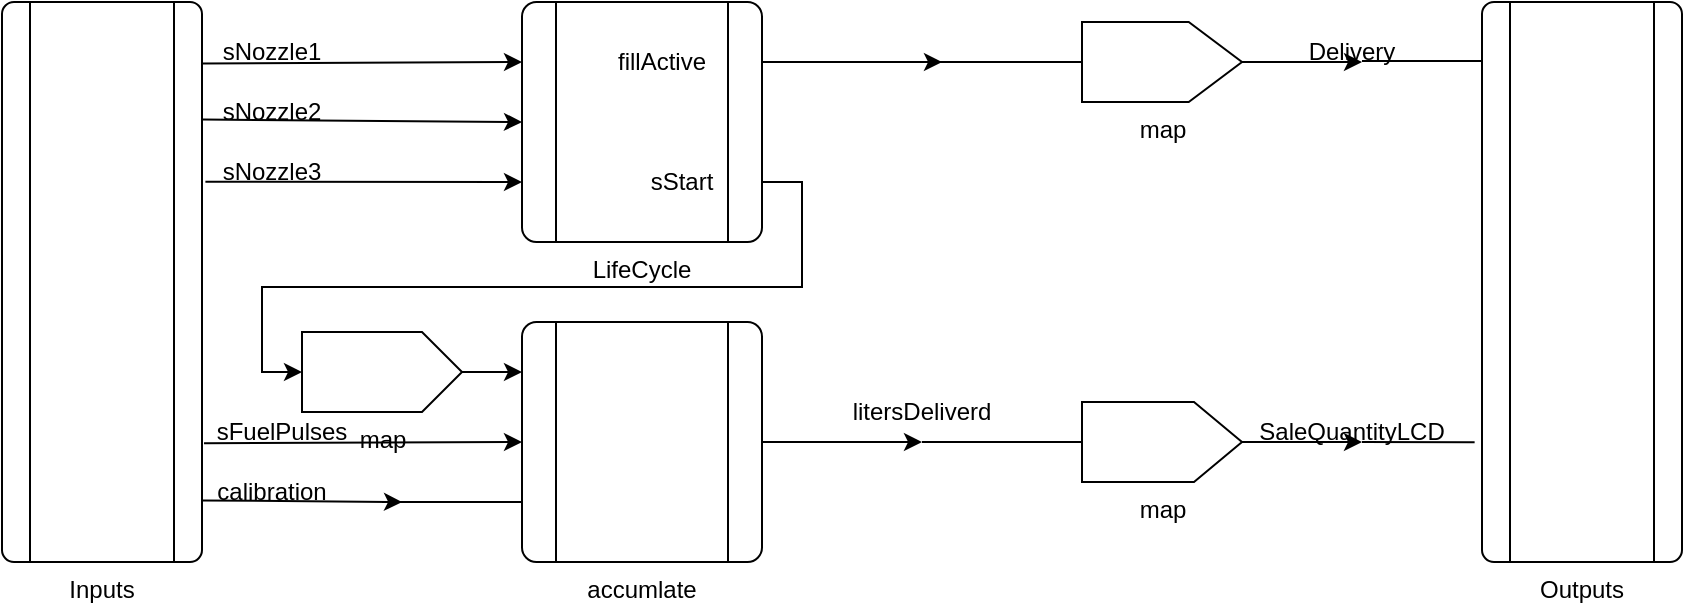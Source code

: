 <mxfile version="24.2.8" type="github">
  <diagram name="AccumlatePulsesPump." id="wVio-Arp3dbuSzPW5P6V">
    <mxGraphModel dx="1621" dy="446" grid="1" gridSize="10" guides="1" tooltips="1" connect="1" arrows="1" fold="1" page="1" pageScale="1" pageWidth="827" pageHeight="1169" math="0" shadow="0">
      <root>
        <mxCell id="0" />
        <mxCell id="1" parent="0" />
        <mxCell id="iZZwSgn-ido5hC3XOMQO-1" value="map" style="verticalLabelPosition=bottom;verticalAlign=top;html=1;shape=offPageConnector;rounded=0;size=0.333;direction=north;" parent="1" vertex="1">
          <mxGeometry x="400" y="130" width="80" height="40" as="geometry" />
        </mxCell>
        <mxCell id="iZZwSgn-ido5hC3XOMQO-2" value="" style="endArrow=classic;html=1;rounded=0;exitX=0.5;exitY=1;exitDx=0;exitDy=0;" parent="1" source="iZZwSgn-ido5hC3XOMQO-1" edge="1">
          <mxGeometry width="50" height="50" relative="1" as="geometry">
            <mxPoint x="390" y="320" as="sourcePoint" />
            <mxPoint x="540" y="150" as="targetPoint" />
          </mxGeometry>
        </mxCell>
        <mxCell id="iZZwSgn-ido5hC3XOMQO-4" value="Delivery" style="text;html=1;align=center;verticalAlign=middle;whiteSpace=wrap;rounded=0;" parent="1" vertex="1">
          <mxGeometry x="505" y="130" width="60" height="30" as="geometry" />
        </mxCell>
        <mxCell id="iZZwSgn-ido5hC3XOMQO-5" value="map" style="verticalLabelPosition=bottom;verticalAlign=top;html=1;shape=offPageConnector;rounded=0;size=0.3;direction=north;" parent="1" vertex="1">
          <mxGeometry x="400" y="320" width="80" height="40" as="geometry" />
        </mxCell>
        <mxCell id="iZZwSgn-ido5hC3XOMQO-6" value="" style="endArrow=classic;html=1;rounded=0;exitX=0.5;exitY=1;exitDx=0;exitDy=0;" parent="1" source="iZZwSgn-ido5hC3XOMQO-5" edge="1">
          <mxGeometry width="50" height="50" relative="1" as="geometry">
            <mxPoint x="390" y="320" as="sourcePoint" />
            <mxPoint x="540" y="340" as="targetPoint" />
          </mxGeometry>
        </mxCell>
        <mxCell id="iZZwSgn-ido5hC3XOMQO-7" value="SaleQuantityLCD" style="text;html=1;align=center;verticalAlign=middle;whiteSpace=wrap;rounded=0;" parent="1" vertex="1">
          <mxGeometry x="480" y="320" width="110" height="30" as="geometry" />
        </mxCell>
        <mxCell id="iZZwSgn-ido5hC3XOMQO-9" value="" style="endArrow=none;html=1;rounded=0;entryX=-0.037;entryY=0.786;entryDx=0;entryDy=0;entryPerimeter=0;" parent="1" target="ETfnytC6cxr9EeJ-nAlp-3" edge="1">
          <mxGeometry width="50" height="50" relative="1" as="geometry">
            <mxPoint x="540" y="340" as="sourcePoint" />
            <mxPoint x="440" y="270" as="targetPoint" />
          </mxGeometry>
        </mxCell>
        <mxCell id="iZZwSgn-ido5hC3XOMQO-11" style="edgeStyle=orthogonalEdgeStyle;rounded=0;orthogonalLoop=1;jettySize=auto;html=1;exitX=1;exitY=0.5;exitDx=0;exitDy=0;" parent="1" source="iZZwSgn-ido5hC3XOMQO-10" edge="1">
          <mxGeometry relative="1" as="geometry">
            <mxPoint x="320" y="340" as="targetPoint" />
          </mxGeometry>
        </mxCell>
        <mxCell id="iZZwSgn-ido5hC3XOMQO-10" value="accumlate" style="verticalLabelPosition=bottom;verticalAlign=top;html=1;shape=process;whiteSpace=wrap;rounded=1;size=0.14;arcSize=6;" parent="1" vertex="1">
          <mxGeometry x="120" y="280" width="120" height="120" as="geometry" />
        </mxCell>
        <mxCell id="iZZwSgn-ido5hC3XOMQO-12" value="" style="endArrow=none;html=1;rounded=0;exitX=0.5;exitY=0;exitDx=0;exitDy=0;" parent="1" source="iZZwSgn-ido5hC3XOMQO-5" edge="1">
          <mxGeometry width="50" height="50" relative="1" as="geometry">
            <mxPoint x="390" y="320" as="sourcePoint" />
            <mxPoint x="320" y="340" as="targetPoint" />
          </mxGeometry>
        </mxCell>
        <mxCell id="iZZwSgn-ido5hC3XOMQO-13" value="" style="endArrow=none;html=1;rounded=0;" parent="1" edge="1">
          <mxGeometry width="50" height="50" relative="1" as="geometry">
            <mxPoint x="540" y="149.5" as="sourcePoint" />
            <mxPoint x="600" y="149.5" as="targetPoint" />
          </mxGeometry>
        </mxCell>
        <mxCell id="iZZwSgn-ido5hC3XOMQO-15" style="edgeStyle=orthogonalEdgeStyle;rounded=0;orthogonalLoop=1;jettySize=auto;html=1;exitX=1;exitY=0.25;exitDx=0;exitDy=0;" parent="1" source="iZZwSgn-ido5hC3XOMQO-14" edge="1">
          <mxGeometry relative="1" as="geometry">
            <mxPoint x="330" y="150" as="targetPoint" />
            <Array as="points">
              <mxPoint x="290" y="150" />
              <mxPoint x="290" y="150" />
            </Array>
          </mxGeometry>
        </mxCell>
        <mxCell id="iZZwSgn-ido5hC3XOMQO-35" style="edgeStyle=orthogonalEdgeStyle;rounded=0;orthogonalLoop=1;jettySize=auto;html=1;exitX=1;exitY=0.75;exitDx=0;exitDy=0;entryX=0.5;entryY=0;entryDx=0;entryDy=0;" parent="1" source="iZZwSgn-ido5hC3XOMQO-14" target="iZZwSgn-ido5hC3XOMQO-29" edge="1">
          <mxGeometry relative="1" as="geometry" />
        </mxCell>
        <mxCell id="iZZwSgn-ido5hC3XOMQO-14" value="LifeCycle" style="verticalLabelPosition=bottom;verticalAlign=top;html=1;shape=process;whiteSpace=wrap;rounded=1;size=0.14;arcSize=6;" parent="1" vertex="1">
          <mxGeometry x="120" y="120" width="120" height="120" as="geometry" />
        </mxCell>
        <mxCell id="iZZwSgn-ido5hC3XOMQO-17" value="" style="endArrow=classic;html=1;rounded=0;entryX=0;entryY=0.75;entryDx=0;entryDy=0;exitX=1.017;exitY=0.321;exitDx=0;exitDy=0;exitPerimeter=0;" parent="1" source="ETfnytC6cxr9EeJ-nAlp-2" target="iZZwSgn-ido5hC3XOMQO-14" edge="1">
          <mxGeometry width="50" height="50" relative="1" as="geometry">
            <mxPoint x="40" y="210" as="sourcePoint" />
            <mxPoint x="440" y="370" as="targetPoint" />
          </mxGeometry>
        </mxCell>
        <mxCell id="iZZwSgn-ido5hC3XOMQO-18" value="" style="endArrow=classic;html=1;rounded=0;entryX=0;entryY=0.5;entryDx=0;entryDy=0;exitX=1.003;exitY=0.21;exitDx=0;exitDy=0;exitPerimeter=0;" parent="1" source="ETfnytC6cxr9EeJ-nAlp-2" target="iZZwSgn-ido5hC3XOMQO-14" edge="1">
          <mxGeometry width="50" height="50" relative="1" as="geometry">
            <mxPoint x="40" y="180" as="sourcePoint" />
            <mxPoint x="440" y="370" as="targetPoint" />
          </mxGeometry>
        </mxCell>
        <mxCell id="iZZwSgn-ido5hC3XOMQO-19" value="" style="endArrow=classic;html=1;rounded=0;entryX=0;entryY=0.25;entryDx=0;entryDy=0;exitX=1.003;exitY=0.11;exitDx=0;exitDy=0;exitPerimeter=0;" parent="1" source="ETfnytC6cxr9EeJ-nAlp-2" target="iZZwSgn-ido5hC3XOMQO-14" edge="1">
          <mxGeometry width="50" height="50" relative="1" as="geometry">
            <mxPoint x="40" y="150" as="sourcePoint" />
            <mxPoint x="440" y="370" as="targetPoint" />
          </mxGeometry>
        </mxCell>
        <mxCell id="iZZwSgn-ido5hC3XOMQO-20" value="sNozzle1" style="text;html=1;align=center;verticalAlign=middle;whiteSpace=wrap;rounded=0;" parent="1" vertex="1">
          <mxGeometry x="-45" y="130" width="80" height="30" as="geometry" />
        </mxCell>
        <mxCell id="iZZwSgn-ido5hC3XOMQO-21" value="sNozzle2" style="text;html=1;align=center;verticalAlign=middle;whiteSpace=wrap;rounded=0;" parent="1" vertex="1">
          <mxGeometry x="-45" y="160" width="80" height="30" as="geometry" />
        </mxCell>
        <mxCell id="iZZwSgn-ido5hC3XOMQO-22" value="sNozzle3" style="text;html=1;align=center;verticalAlign=middle;whiteSpace=wrap;rounded=0;" parent="1" vertex="1">
          <mxGeometry x="-45" y="190" width="80" height="30" as="geometry" />
        </mxCell>
        <mxCell id="iZZwSgn-ido5hC3XOMQO-23" value="" style="endArrow=none;html=1;rounded=0;entryX=0.5;entryY=0;entryDx=0;entryDy=0;" parent="1" target="iZZwSgn-ido5hC3XOMQO-1" edge="1">
          <mxGeometry width="50" height="50" relative="1" as="geometry">
            <mxPoint x="320" y="150" as="sourcePoint" />
            <mxPoint x="380" y="150" as="targetPoint" />
            <Array as="points" />
          </mxGeometry>
        </mxCell>
        <mxCell id="iZZwSgn-ido5hC3XOMQO-24" value="fillActive" style="text;html=1;align=center;verticalAlign=middle;whiteSpace=wrap;rounded=0;" parent="1" vertex="1">
          <mxGeometry x="160" y="135" width="60" height="30" as="geometry" />
        </mxCell>
        <mxCell id="iZZwSgn-ido5hC3XOMQO-27" style="edgeStyle=orthogonalEdgeStyle;rounded=0;orthogonalLoop=1;jettySize=auto;html=1;exitX=0.5;exitY=1;exitDx=0;exitDy=0;" parent="1" source="iZZwSgn-ido5hC3XOMQO-24" target="iZZwSgn-ido5hC3XOMQO-24" edge="1">
          <mxGeometry relative="1" as="geometry" />
        </mxCell>
        <mxCell id="iZZwSgn-ido5hC3XOMQO-29" value="map" style="verticalLabelPosition=bottom;verticalAlign=top;html=1;shape=offPageConnector;rounded=0;size=0.25;direction=north;" parent="1" vertex="1">
          <mxGeometry x="10" y="285" width="80" height="40" as="geometry" />
        </mxCell>
        <mxCell id="iZZwSgn-ido5hC3XOMQO-34" style="edgeStyle=orthogonalEdgeStyle;rounded=0;orthogonalLoop=1;jettySize=auto;html=1;" parent="1" source="iZZwSgn-ido5hC3XOMQO-29" edge="1">
          <mxGeometry relative="1" as="geometry">
            <mxPoint x="120" y="305" as="targetPoint" />
          </mxGeometry>
        </mxCell>
        <mxCell id="iZZwSgn-ido5hC3XOMQO-36" value="sStart" style="text;html=1;align=center;verticalAlign=middle;whiteSpace=wrap;rounded=0;" parent="1" vertex="1">
          <mxGeometry x="170" y="195" width="60" height="30" as="geometry" />
        </mxCell>
        <mxCell id="iZZwSgn-ido5hC3XOMQO-37" value="" style="endArrow=classic;html=1;rounded=0;entryX=0;entryY=0.5;entryDx=0;entryDy=0;exitX=1.01;exitY=0.788;exitDx=0;exitDy=0;exitPerimeter=0;" parent="1" source="ETfnytC6cxr9EeJ-nAlp-2" target="iZZwSgn-ido5hC3XOMQO-10" edge="1">
          <mxGeometry width="50" height="50" relative="1" as="geometry">
            <mxPoint x="40" y="340" as="sourcePoint" />
            <mxPoint x="350" y="370" as="targetPoint" />
          </mxGeometry>
        </mxCell>
        <mxCell id="iZZwSgn-ido5hC3XOMQO-38" value="sFuelPulses" style="text;html=1;align=center;verticalAlign=middle;whiteSpace=wrap;rounded=0;" parent="1" vertex="1">
          <mxGeometry x="-50" y="320" width="100" height="30" as="geometry" />
        </mxCell>
        <mxCell id="iZZwSgn-ido5hC3XOMQO-41" value="" style="endArrow=classic;html=1;rounded=0;exitX=0.997;exitY=0.89;exitDx=0;exitDy=0;exitPerimeter=0;" parent="1" source="ETfnytC6cxr9EeJ-nAlp-2" edge="1">
          <mxGeometry width="50" height="50" relative="1" as="geometry">
            <mxPoint y="370" as="sourcePoint" />
            <mxPoint x="60" y="370" as="targetPoint" />
          </mxGeometry>
        </mxCell>
        <mxCell id="iZZwSgn-ido5hC3XOMQO-42" value="calibration" style="text;html=1;align=center;verticalAlign=middle;whiteSpace=wrap;rounded=0;" parent="1" vertex="1">
          <mxGeometry x="-50" y="350" width="90" height="30" as="geometry" />
        </mxCell>
        <mxCell id="iZZwSgn-ido5hC3XOMQO-43" value="" style="endArrow=none;html=1;rounded=0;" parent="1" edge="1">
          <mxGeometry width="50" height="50" relative="1" as="geometry">
            <mxPoint x="50" y="370" as="sourcePoint" />
            <mxPoint x="120" y="370" as="targetPoint" />
          </mxGeometry>
        </mxCell>
        <mxCell id="HTJ0A61dYAFWqA-Bpv52-2" value="litersDeliverd" style="text;html=1;align=center;verticalAlign=middle;whiteSpace=wrap;rounded=0;" parent="1" vertex="1">
          <mxGeometry x="290" y="310" width="60" height="30" as="geometry" />
        </mxCell>
        <mxCell id="ETfnytC6cxr9EeJ-nAlp-2" value="Inputs" style="verticalLabelPosition=bottom;verticalAlign=top;html=1;shape=process;whiteSpace=wrap;rounded=1;size=0.14;arcSize=6;" parent="1" vertex="1">
          <mxGeometry x="-140" y="120" width="100" height="280" as="geometry" />
        </mxCell>
        <mxCell id="ETfnytC6cxr9EeJ-nAlp-3" value="Outputs" style="verticalLabelPosition=bottom;verticalAlign=top;html=1;shape=process;whiteSpace=wrap;rounded=1;size=0.14;arcSize=6;" parent="1" vertex="1">
          <mxGeometry x="600" y="120" width="100" height="280" as="geometry" />
        </mxCell>
      </root>
    </mxGraphModel>
  </diagram>
</mxfile>
